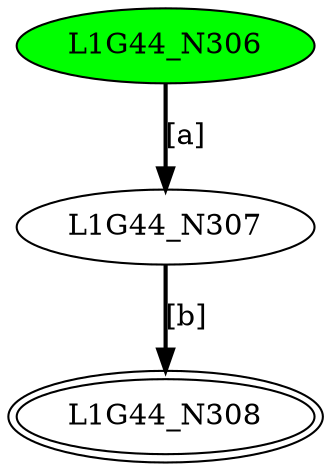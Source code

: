 digraph G44{
"L1G44_N306" [style=filled,fillcolor=green];
"L1G44_N307";
"L1G44_N308" [peripheries=2];
"L1G44_N306"->"L1G44_N307" [style = bold, label = "[a]"];
"L1G44_N307"->"L1G44_N308" [style = bold, label = "[b]"];
}

